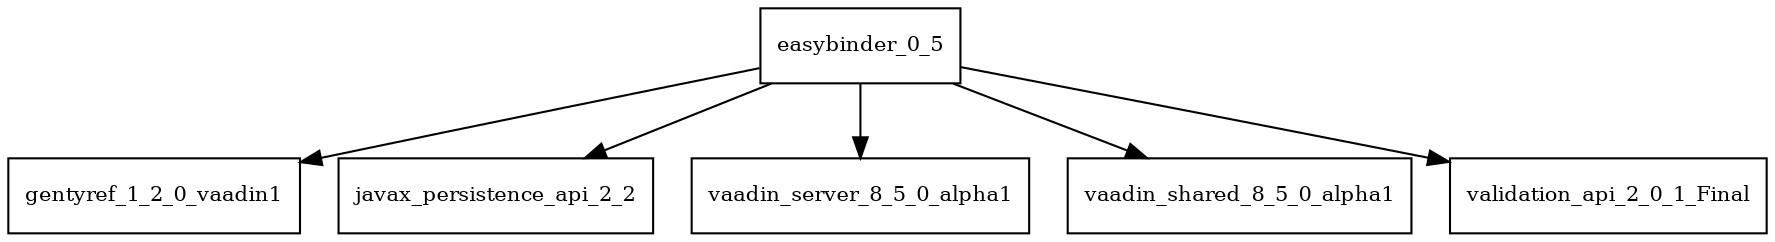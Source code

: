 digraph easybinder_0_5_dependencies {
  node [shape = box, fontsize=10.0];
  easybinder_0_5 -> gentyref_1_2_0_vaadin1;
  easybinder_0_5 -> javax_persistence_api_2_2;
  easybinder_0_5 -> vaadin_server_8_5_0_alpha1;
  easybinder_0_5 -> vaadin_shared_8_5_0_alpha1;
  easybinder_0_5 -> validation_api_2_0_1_Final;
}
